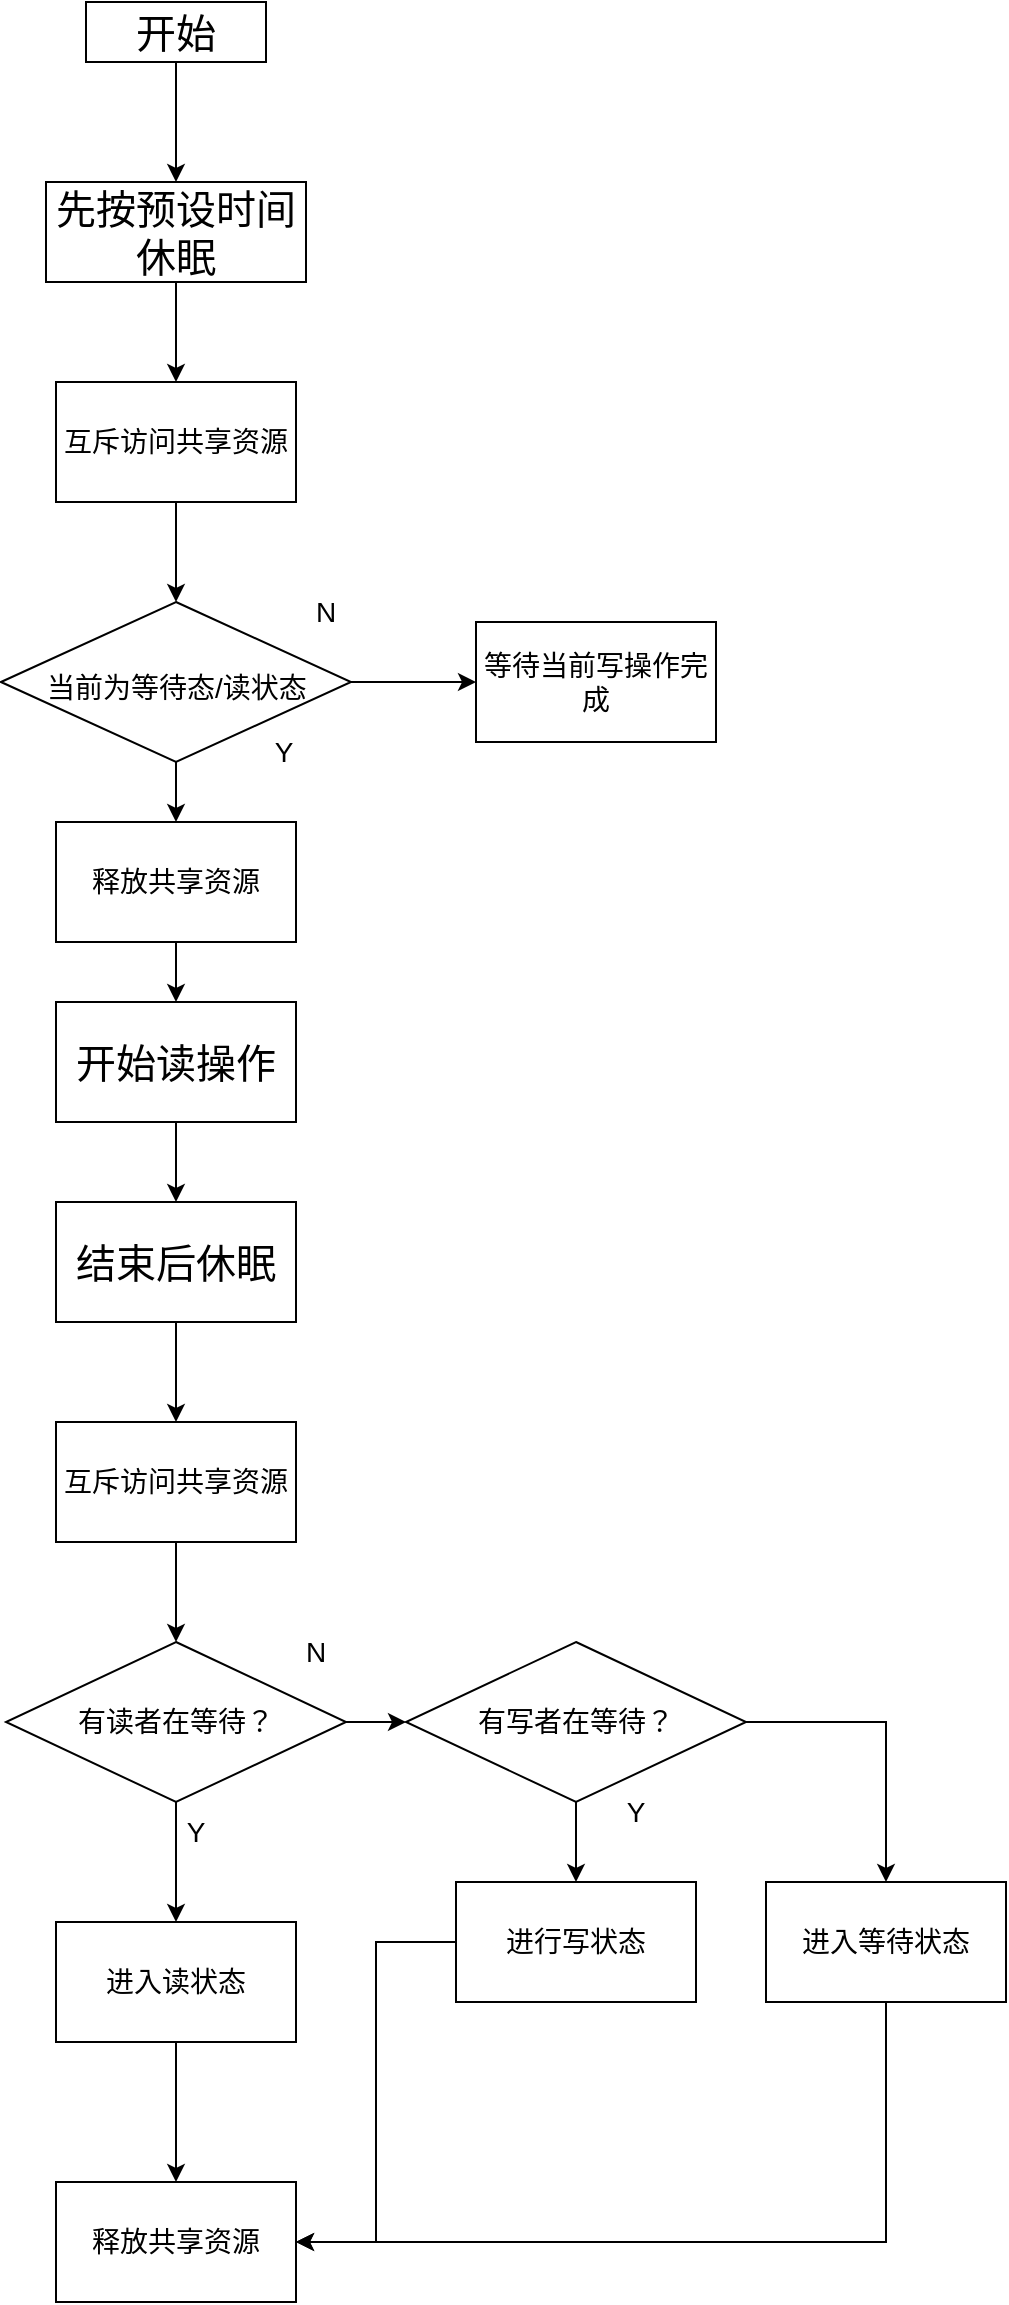 <mxfile version="20.6.0" type="github">
  <diagram id="o6bV-joKSiRu6LrQOOpa" name="第 1 页">
    <mxGraphModel dx="1038" dy="1749" grid="1" gridSize="10" guides="1" tooltips="1" connect="1" arrows="1" fold="1" page="1" pageScale="1" pageWidth="827" pageHeight="1169" math="0" shadow="0">
      <root>
        <mxCell id="0" />
        <mxCell id="1" parent="0" />
        <mxCell id="u1l0fMXMlNOJ1PT-ZIPo-1" value="&lt;font style=&quot;font-size: 20px;&quot;&gt;开始&lt;/font&gt;" style="rounded=0;whiteSpace=wrap;html=1;" vertex="1" parent="1">
          <mxGeometry x="315" y="-110" width="90" height="30" as="geometry" />
        </mxCell>
        <mxCell id="u1l0fMXMlNOJ1PT-ZIPo-2" value="" style="endArrow=classic;html=1;rounded=0;fontSize=20;exitX=0.5;exitY=1;exitDx=0;exitDy=0;entryX=0.5;entryY=0;entryDx=0;entryDy=0;" edge="1" parent="1" source="u1l0fMXMlNOJ1PT-ZIPo-1" target="u1l0fMXMlNOJ1PT-ZIPo-3">
          <mxGeometry width="50" height="50" relative="1" as="geometry">
            <mxPoint x="389" y="180" as="sourcePoint" />
            <mxPoint x="365" y="100" as="targetPoint" />
          </mxGeometry>
        </mxCell>
        <mxCell id="u1l0fMXMlNOJ1PT-ZIPo-50" style="edgeStyle=orthogonalEdgeStyle;rounded=0;orthogonalLoop=1;jettySize=auto;html=1;entryX=0.5;entryY=0;entryDx=0;entryDy=0;fontSize=14;" edge="1" parent="1" source="u1l0fMXMlNOJ1PT-ZIPo-3" target="u1l0fMXMlNOJ1PT-ZIPo-49">
          <mxGeometry relative="1" as="geometry" />
        </mxCell>
        <mxCell id="u1l0fMXMlNOJ1PT-ZIPo-3" value="先按预设时间休眠" style="rounded=0;whiteSpace=wrap;html=1;fontSize=20;" vertex="1" parent="1">
          <mxGeometry x="295" y="-20" width="130" height="50" as="geometry" />
        </mxCell>
        <mxCell id="u1l0fMXMlNOJ1PT-ZIPo-17" style="edgeStyle=orthogonalEdgeStyle;rounded=0;orthogonalLoop=1;jettySize=auto;html=1;fontSize=14;" edge="1" parent="1" source="u1l0fMXMlNOJ1PT-ZIPo-6" target="u1l0fMXMlNOJ1PT-ZIPo-16">
          <mxGeometry relative="1" as="geometry" />
        </mxCell>
        <mxCell id="u1l0fMXMlNOJ1PT-ZIPo-6" value="开始读操作" style="rounded=0;whiteSpace=wrap;html=1;fontSize=20;" vertex="1" parent="1">
          <mxGeometry x="300" y="390" width="120" height="60" as="geometry" />
        </mxCell>
        <mxCell id="u1l0fMXMlNOJ1PT-ZIPo-15" style="edgeStyle=orthogonalEdgeStyle;rounded=0;orthogonalLoop=1;jettySize=auto;html=1;entryX=0;entryY=0.5;entryDx=0;entryDy=0;fontSize=14;" edge="1" parent="1" source="u1l0fMXMlNOJ1PT-ZIPo-7" target="u1l0fMXMlNOJ1PT-ZIPo-13">
          <mxGeometry relative="1" as="geometry" />
        </mxCell>
        <mxCell id="u1l0fMXMlNOJ1PT-ZIPo-47" style="edgeStyle=orthogonalEdgeStyle;rounded=0;orthogonalLoop=1;jettySize=auto;html=1;entryX=0.5;entryY=0;entryDx=0;entryDy=0;fontSize=14;" edge="1" parent="1" source="u1l0fMXMlNOJ1PT-ZIPo-7" target="u1l0fMXMlNOJ1PT-ZIPo-45">
          <mxGeometry relative="1" as="geometry" />
        </mxCell>
        <mxCell id="u1l0fMXMlNOJ1PT-ZIPo-7" value="&lt;font style=&quot;font-size: 14px;&quot;&gt;当前为等待态/读状态&lt;/font&gt;" style="rhombus;whiteSpace=wrap;html=1;fontSize=20;" vertex="1" parent="1">
          <mxGeometry x="272.5" y="190" width="175" height="80" as="geometry" />
        </mxCell>
        <mxCell id="u1l0fMXMlNOJ1PT-ZIPo-11" value="Y" style="text;html=1;strokeColor=none;fillColor=none;align=center;verticalAlign=middle;whiteSpace=wrap;rounded=0;fontSize=14;" vertex="1" parent="1">
          <mxGeometry x="384" y="250" width="60" height="30" as="geometry" />
        </mxCell>
        <mxCell id="u1l0fMXMlNOJ1PT-ZIPo-12" value="N" style="text;html=1;strokeColor=none;fillColor=none;align=center;verticalAlign=middle;whiteSpace=wrap;rounded=0;fontSize=14;" vertex="1" parent="1">
          <mxGeometry x="405" y="180" width="60" height="30" as="geometry" />
        </mxCell>
        <mxCell id="u1l0fMXMlNOJ1PT-ZIPo-13" value="等待当前写操作完成" style="rounded=0;whiteSpace=wrap;html=1;fontSize=14;" vertex="1" parent="1">
          <mxGeometry x="510" y="200" width="120" height="60" as="geometry" />
        </mxCell>
        <mxCell id="u1l0fMXMlNOJ1PT-ZIPo-57" style="edgeStyle=orthogonalEdgeStyle;rounded=0;orthogonalLoop=1;jettySize=auto;html=1;entryX=0.5;entryY=0;entryDx=0;entryDy=0;fontSize=14;" edge="1" parent="1" source="u1l0fMXMlNOJ1PT-ZIPo-16" target="u1l0fMXMlNOJ1PT-ZIPo-56">
          <mxGeometry relative="1" as="geometry" />
        </mxCell>
        <mxCell id="u1l0fMXMlNOJ1PT-ZIPo-16" value="结束后休眠" style="rounded=0;whiteSpace=wrap;html=1;fontSize=20;" vertex="1" parent="1">
          <mxGeometry x="300" y="490" width="120" height="60" as="geometry" />
        </mxCell>
        <mxCell id="u1l0fMXMlNOJ1PT-ZIPo-26" style="edgeStyle=orthogonalEdgeStyle;rounded=0;orthogonalLoop=1;jettySize=auto;html=1;fontSize=14;" edge="1" parent="1" source="u1l0fMXMlNOJ1PT-ZIPo-20" target="u1l0fMXMlNOJ1PT-ZIPo-25">
          <mxGeometry relative="1" as="geometry" />
        </mxCell>
        <mxCell id="u1l0fMXMlNOJ1PT-ZIPo-34" style="edgeStyle=orthogonalEdgeStyle;rounded=0;orthogonalLoop=1;jettySize=auto;html=1;entryX=0;entryY=0.5;entryDx=0;entryDy=0;fontSize=14;" edge="1" parent="1" source="u1l0fMXMlNOJ1PT-ZIPo-20" target="u1l0fMXMlNOJ1PT-ZIPo-33">
          <mxGeometry relative="1" as="geometry" />
        </mxCell>
        <mxCell id="u1l0fMXMlNOJ1PT-ZIPo-20" value="有读者在等待？" style="rhombus;whiteSpace=wrap;html=1;fontSize=14;" vertex="1" parent="1">
          <mxGeometry x="275" y="710" width="170" height="80" as="geometry" />
        </mxCell>
        <mxCell id="u1l0fMXMlNOJ1PT-ZIPo-53" style="edgeStyle=orthogonalEdgeStyle;rounded=0;orthogonalLoop=1;jettySize=auto;html=1;fontSize=14;" edge="1" parent="1" source="u1l0fMXMlNOJ1PT-ZIPo-25" target="u1l0fMXMlNOJ1PT-ZIPo-52">
          <mxGeometry relative="1" as="geometry" />
        </mxCell>
        <mxCell id="u1l0fMXMlNOJ1PT-ZIPo-25" value="进入读状态" style="rounded=0;whiteSpace=wrap;html=1;fontSize=14;" vertex="1" parent="1">
          <mxGeometry x="300" y="850" width="120" height="60" as="geometry" />
        </mxCell>
        <mxCell id="u1l0fMXMlNOJ1PT-ZIPo-27" value="Y" style="text;html=1;strokeColor=none;fillColor=none;align=center;verticalAlign=middle;whiteSpace=wrap;rounded=0;fontSize=14;" vertex="1" parent="1">
          <mxGeometry x="340" y="790" width="60" height="30" as="geometry" />
        </mxCell>
        <mxCell id="u1l0fMXMlNOJ1PT-ZIPo-28" value="N" style="text;html=1;strokeColor=none;fillColor=none;align=center;verticalAlign=middle;whiteSpace=wrap;rounded=0;fontSize=14;" vertex="1" parent="1">
          <mxGeometry x="400" y="700" width="60" height="30" as="geometry" />
        </mxCell>
        <mxCell id="u1l0fMXMlNOJ1PT-ZIPo-54" style="edgeStyle=orthogonalEdgeStyle;rounded=0;orthogonalLoop=1;jettySize=auto;html=1;entryX=1;entryY=0.5;entryDx=0;entryDy=0;fontSize=14;" edge="1" parent="1" source="u1l0fMXMlNOJ1PT-ZIPo-31" target="u1l0fMXMlNOJ1PT-ZIPo-52">
          <mxGeometry relative="1" as="geometry" />
        </mxCell>
        <mxCell id="u1l0fMXMlNOJ1PT-ZIPo-31" value="进行写状态" style="rounded=0;whiteSpace=wrap;html=1;fontSize=14;" vertex="1" parent="1">
          <mxGeometry x="500" y="830" width="120" height="60" as="geometry" />
        </mxCell>
        <mxCell id="u1l0fMXMlNOJ1PT-ZIPo-36" style="edgeStyle=orthogonalEdgeStyle;rounded=0;orthogonalLoop=1;jettySize=auto;html=1;entryX=0.5;entryY=0;entryDx=0;entryDy=0;fontSize=14;" edge="1" parent="1" source="u1l0fMXMlNOJ1PT-ZIPo-33" target="u1l0fMXMlNOJ1PT-ZIPo-31">
          <mxGeometry relative="1" as="geometry" />
        </mxCell>
        <mxCell id="u1l0fMXMlNOJ1PT-ZIPo-40" style="edgeStyle=orthogonalEdgeStyle;rounded=0;orthogonalLoop=1;jettySize=auto;html=1;fontSize=14;" edge="1" parent="1" source="u1l0fMXMlNOJ1PT-ZIPo-33" target="u1l0fMXMlNOJ1PT-ZIPo-39">
          <mxGeometry relative="1" as="geometry" />
        </mxCell>
        <mxCell id="u1l0fMXMlNOJ1PT-ZIPo-33" value="有写者在等待？" style="rhombus;whiteSpace=wrap;html=1;fontSize=14;" vertex="1" parent="1">
          <mxGeometry x="475" y="710" width="170" height="80" as="geometry" />
        </mxCell>
        <mxCell id="u1l0fMXMlNOJ1PT-ZIPo-37" value="Y" style="text;html=1;strokeColor=none;fillColor=none;align=center;verticalAlign=middle;whiteSpace=wrap;rounded=0;fontSize=14;" vertex="1" parent="1">
          <mxGeometry x="560" y="780" width="60" height="30" as="geometry" />
        </mxCell>
        <mxCell id="u1l0fMXMlNOJ1PT-ZIPo-55" style="edgeStyle=orthogonalEdgeStyle;rounded=0;orthogonalLoop=1;jettySize=auto;html=1;entryX=1;entryY=0.5;entryDx=0;entryDy=0;fontSize=14;" edge="1" parent="1" source="u1l0fMXMlNOJ1PT-ZIPo-39" target="u1l0fMXMlNOJ1PT-ZIPo-52">
          <mxGeometry relative="1" as="geometry">
            <Array as="points">
              <mxPoint x="715.5" y="1010" />
            </Array>
          </mxGeometry>
        </mxCell>
        <mxCell id="u1l0fMXMlNOJ1PT-ZIPo-39" value="进入等待状态" style="rounded=0;whiteSpace=wrap;html=1;fontSize=14;" vertex="1" parent="1">
          <mxGeometry x="655" y="830" width="120" height="60" as="geometry" />
        </mxCell>
        <mxCell id="u1l0fMXMlNOJ1PT-ZIPo-48" style="edgeStyle=orthogonalEdgeStyle;rounded=0;orthogonalLoop=1;jettySize=auto;html=1;entryX=0.5;entryY=0;entryDx=0;entryDy=0;fontSize=14;" edge="1" parent="1" source="u1l0fMXMlNOJ1PT-ZIPo-45" target="u1l0fMXMlNOJ1PT-ZIPo-6">
          <mxGeometry relative="1" as="geometry" />
        </mxCell>
        <mxCell id="u1l0fMXMlNOJ1PT-ZIPo-45" value="释放共享资源" style="rounded=0;whiteSpace=wrap;html=1;fontSize=14;" vertex="1" parent="1">
          <mxGeometry x="300" y="300" width="120" height="60" as="geometry" />
        </mxCell>
        <mxCell id="u1l0fMXMlNOJ1PT-ZIPo-51" style="edgeStyle=orthogonalEdgeStyle;rounded=0;orthogonalLoop=1;jettySize=auto;html=1;fontSize=14;" edge="1" parent="1" source="u1l0fMXMlNOJ1PT-ZIPo-49" target="u1l0fMXMlNOJ1PT-ZIPo-7">
          <mxGeometry relative="1" as="geometry" />
        </mxCell>
        <mxCell id="u1l0fMXMlNOJ1PT-ZIPo-49" value="互斥访问共享资源" style="rounded=0;whiteSpace=wrap;html=1;fontSize=14;" vertex="1" parent="1">
          <mxGeometry x="300" y="80" width="120" height="60" as="geometry" />
        </mxCell>
        <mxCell id="u1l0fMXMlNOJ1PT-ZIPo-52" value="释放共享资源" style="rounded=0;whiteSpace=wrap;html=1;fontSize=14;" vertex="1" parent="1">
          <mxGeometry x="300" y="980" width="120" height="60" as="geometry" />
        </mxCell>
        <mxCell id="u1l0fMXMlNOJ1PT-ZIPo-58" style="edgeStyle=orthogonalEdgeStyle;rounded=0;orthogonalLoop=1;jettySize=auto;html=1;entryX=0.5;entryY=0;entryDx=0;entryDy=0;fontSize=14;" edge="1" parent="1" source="u1l0fMXMlNOJ1PT-ZIPo-56" target="u1l0fMXMlNOJ1PT-ZIPo-20">
          <mxGeometry relative="1" as="geometry" />
        </mxCell>
        <mxCell id="u1l0fMXMlNOJ1PT-ZIPo-56" value="互斥访问共享资源" style="rounded=0;whiteSpace=wrap;html=1;fontSize=14;" vertex="1" parent="1">
          <mxGeometry x="300" y="600" width="120" height="60" as="geometry" />
        </mxCell>
      </root>
    </mxGraphModel>
  </diagram>
</mxfile>
